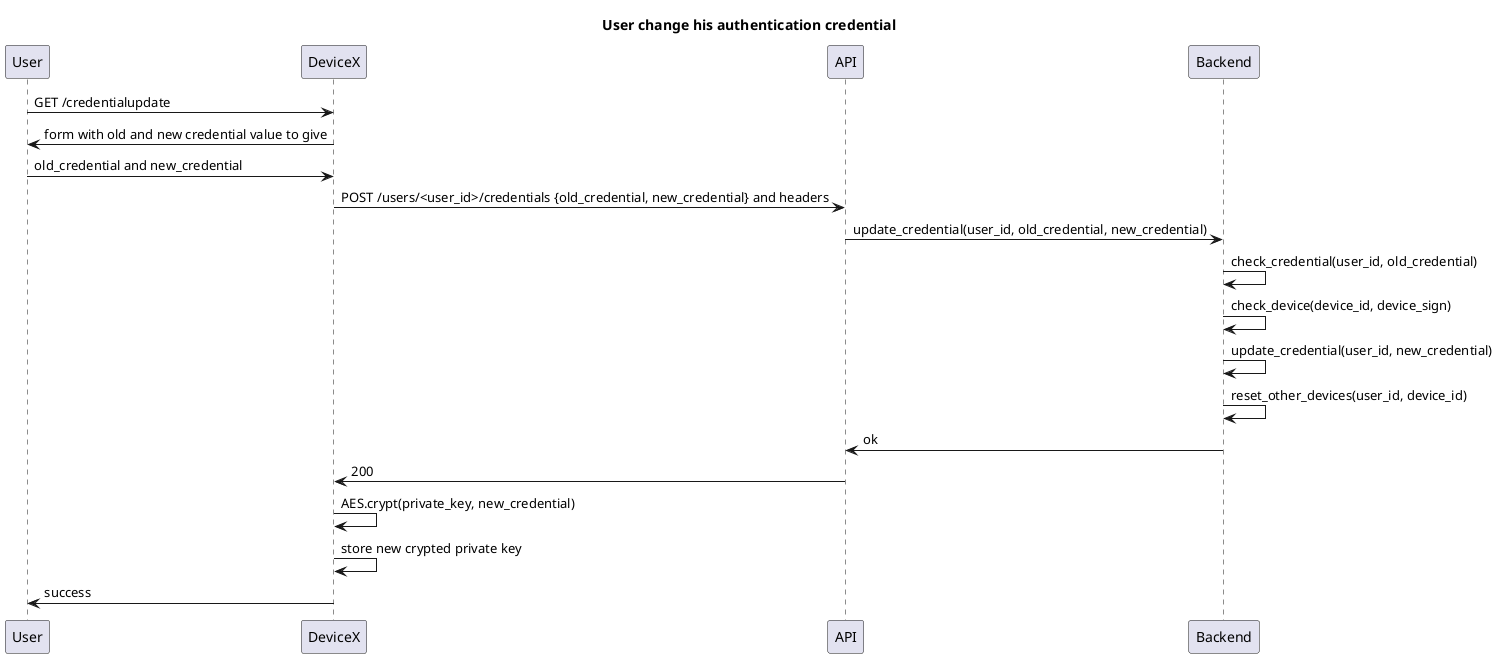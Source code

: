 @startuml

title User change his authentication credential

User -> DeviceX: GET /credentialupdate
DeviceX -> User: form with old and new credential value to give
User -> DeviceX: old_credential and new_credential
DeviceX -> API: POST /users/<user_id>/credentials {old_credential, new_credential} and headers
API -> Backend: update_credential(user_id, old_credential, new_credential)
Backend -> Backend: check_credential(user_id, old_credential)
Backend -> Backend: check_device(device_id, device_sign)
Backend -> Backend: update_credential(user_id, new_credential)
Backend -> Backend: reset_other_devices(user_id, device_id)
Backend -> API: ok
API -> DeviceX: 200
DeviceX -> DeviceX: AES.crypt(private_key, new_credential)
DeviceX -> DeviceX: store new crypted private key
DeviceX -> User: success

@enduml
